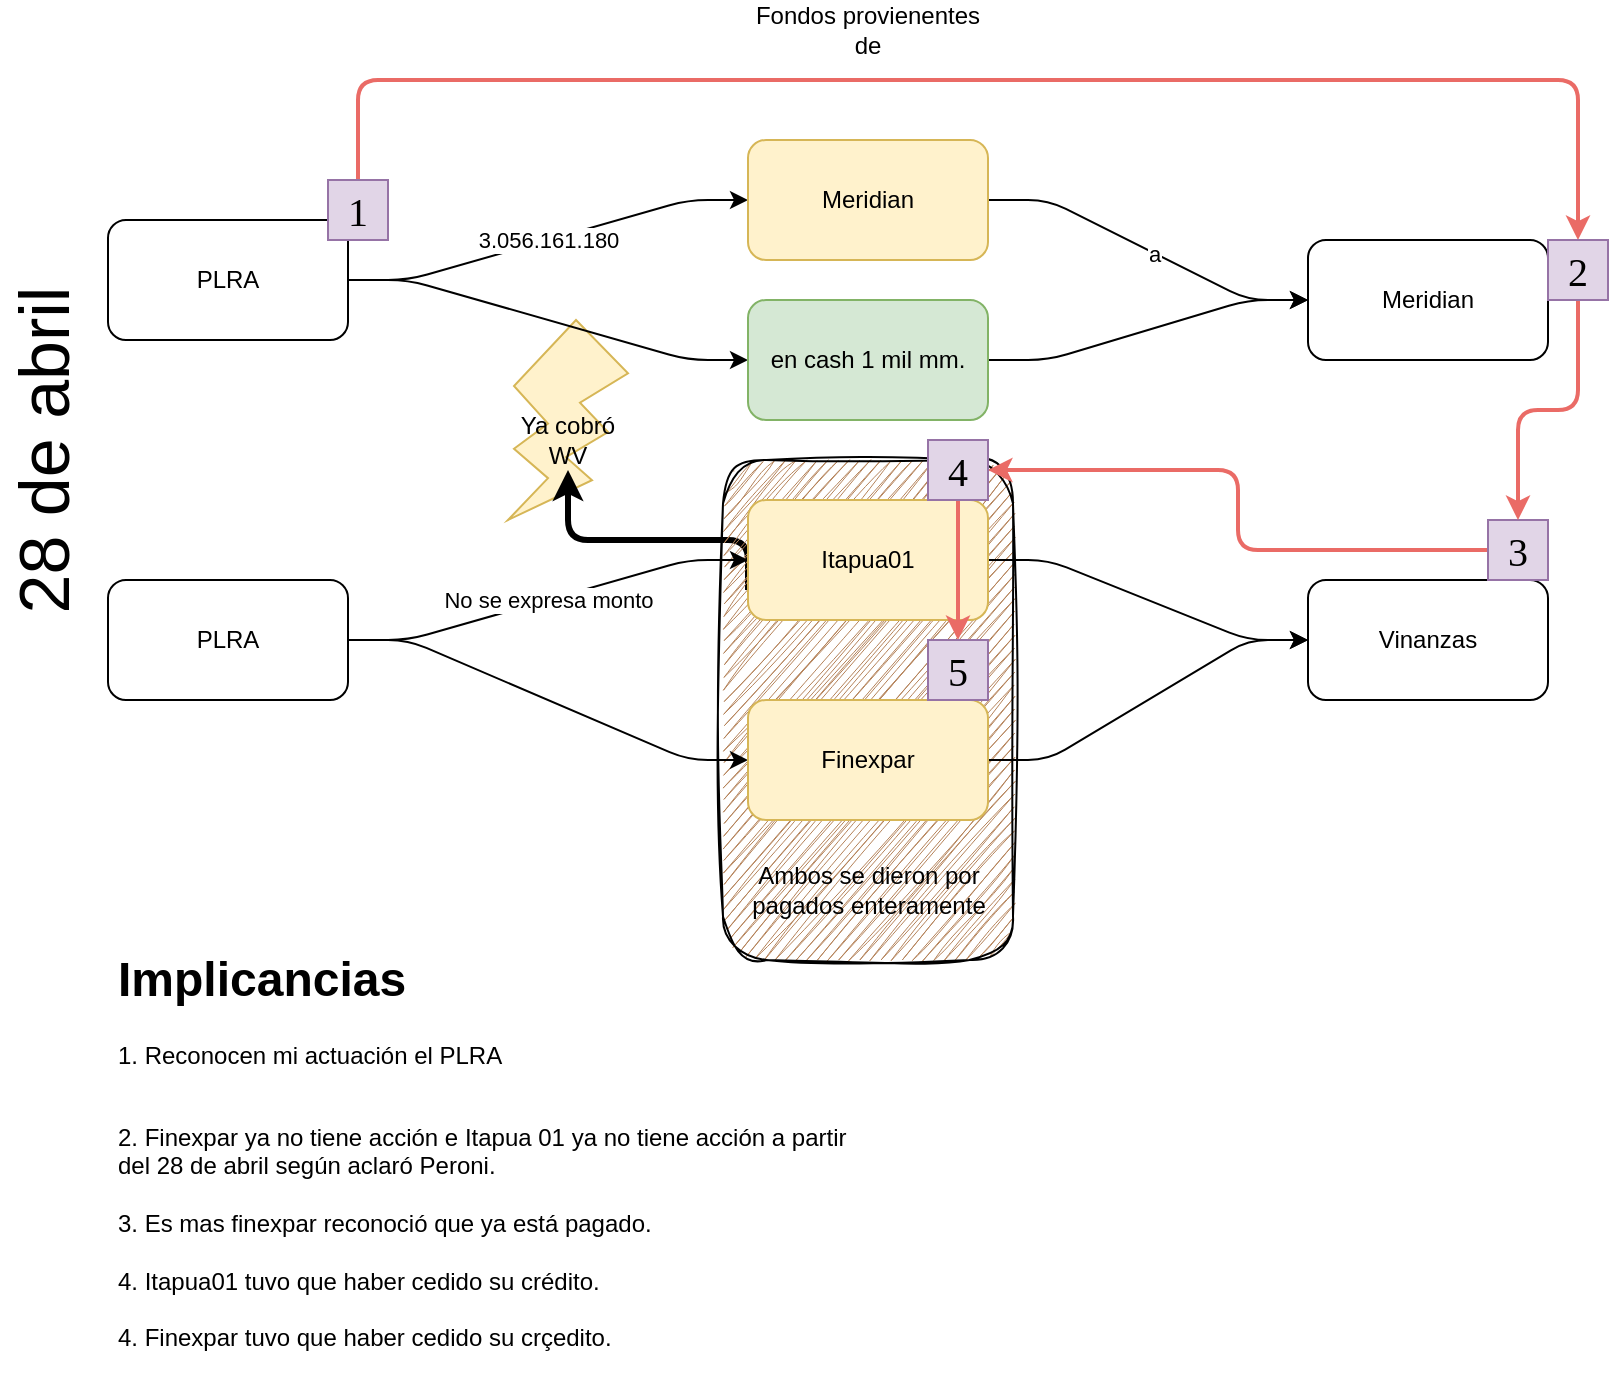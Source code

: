 <mxfile version="21.6.6" type="github">
  <diagram name="Página-1" id="rslMsC20Onptic1OCOGN">
    <mxGraphModel dx="1434" dy="755" grid="1" gridSize="10" guides="1" tooltips="1" connect="1" arrows="1" fold="1" page="1" pageScale="1" pageWidth="850" pageHeight="1100" math="0" shadow="0">
      <root>
        <mxCell id="0" />
        <mxCell id="1" parent="0" />
        <mxCell id="QSxY1Z9GzGt5NTgHkNYr-14" value="" style="verticalLabelPosition=bottom;verticalAlign=top;html=1;shape=mxgraph.basic.flash;fillColor=#fff2cc;strokeColor=#d6b656;" vertex="1" parent="1">
          <mxGeometry x="280" y="170" width="60" height="100" as="geometry" />
        </mxCell>
        <mxCell id="QSxY1Z9GzGt5NTgHkNYr-12" style="edgeStyle=orthogonalEdgeStyle;rounded=1;orthogonalLoop=1;jettySize=auto;html=1;exitX=0;exitY=0.75;exitDx=0;exitDy=0;strokeWidth=3;" edge="1" parent="1" source="DVwxMNTtDxKVdh-1IFF6-6" target="QSxY1Z9GzGt5NTgHkNYr-13">
          <mxGeometry relative="1" as="geometry">
            <mxPoint x="310" y="230" as="targetPoint" />
            <Array as="points">
              <mxPoint x="400" y="280" />
              <mxPoint x="310" y="280" />
            </Array>
          </mxGeometry>
        </mxCell>
        <mxCell id="QSxY1Z9GzGt5NTgHkNYr-10" value="" style="rounded=1;whiteSpace=wrap;html=1;gradientColor=none;sketch=1;curveFitting=1;jiggle=2;fillColor=#b5835a;" vertex="1" parent="1">
          <mxGeometry x="387.5" y="240" width="145" height="250" as="geometry" />
        </mxCell>
        <mxCell id="DVwxMNTtDxKVdh-1IFF6-3" value="&lt;div&gt;3.056.161.180&lt;/div&gt;" style="edgeStyle=entityRelationEdgeStyle;rounded=1;orthogonalLoop=1;jettySize=auto;html=1;strokeColor=default;" parent="1" source="DVwxMNTtDxKVdh-1IFF6-1" target="DVwxMNTtDxKVdh-1IFF6-2" edge="1">
          <mxGeometry relative="1" as="geometry" />
        </mxCell>
        <mxCell id="DVwxMNTtDxKVdh-1IFF6-17" style="edgeStyle=entityRelationEdgeStyle;rounded=1;orthogonalLoop=1;jettySize=auto;html=1;exitX=1;exitY=0.5;exitDx=0;exitDy=0;entryX=0;entryY=0.5;entryDx=0;entryDy=0;strokeColor=default;" parent="1" source="DVwxMNTtDxKVdh-1IFF6-1" target="DVwxMNTtDxKVdh-1IFF6-15" edge="1">
          <mxGeometry relative="1" as="geometry" />
        </mxCell>
        <mxCell id="DVwxMNTtDxKVdh-1IFF6-1" value="PLRA" style="rounded=1;whiteSpace=wrap;html=1;" parent="1" vertex="1">
          <mxGeometry x="80" y="120" width="120" height="60" as="geometry" />
        </mxCell>
        <mxCell id="DVwxMNTtDxKVdh-1IFF6-10" value="" style="edgeStyle=entityRelationEdgeStyle;rounded=1;orthogonalLoop=1;jettySize=auto;html=1;strokeColor=default;" parent="1" source="DVwxMNTtDxKVdh-1IFF6-2" target="DVwxMNTtDxKVdh-1IFF6-9" edge="1">
          <mxGeometry relative="1" as="geometry" />
        </mxCell>
        <mxCell id="DVwxMNTtDxKVdh-1IFF6-12" value="a" style="edgeLabel;html=1;align=center;verticalAlign=middle;resizable=0;points=[];" parent="DVwxMNTtDxKVdh-1IFF6-10" vertex="1" connectable="0">
          <mxGeometry x="0.037" relative="1" as="geometry">
            <mxPoint as="offset" />
          </mxGeometry>
        </mxCell>
        <mxCell id="DVwxMNTtDxKVdh-1IFF6-2" value="Meridian" style="rounded=1;whiteSpace=wrap;html=1;fillColor=#fff2cc;strokeColor=#d6b656;" parent="1" vertex="1">
          <mxGeometry x="400" y="80" width="120" height="60" as="geometry" />
        </mxCell>
        <mxCell id="DVwxMNTtDxKVdh-1IFF6-7" value="No se expresa monto" style="edgeStyle=entityRelationEdgeStyle;rounded=1;orthogonalLoop=1;jettySize=auto;html=1;strokeColor=default;" parent="1" source="DVwxMNTtDxKVdh-1IFF6-4" target="DVwxMNTtDxKVdh-1IFF6-6" edge="1">
          <mxGeometry relative="1" as="geometry" />
        </mxCell>
        <mxCell id="DVwxMNTtDxKVdh-1IFF6-23" style="edgeStyle=entityRelationEdgeStyle;rounded=1;orthogonalLoop=1;jettySize=auto;html=1;exitX=1;exitY=0.5;exitDx=0;exitDy=0;entryX=0;entryY=0.5;entryDx=0;entryDy=0;strokeColor=default;" parent="1" source="DVwxMNTtDxKVdh-1IFF6-4" target="DVwxMNTtDxKVdh-1IFF6-21" edge="1">
          <mxGeometry relative="1" as="geometry" />
        </mxCell>
        <mxCell id="DVwxMNTtDxKVdh-1IFF6-4" value="PLRA" style="rounded=1;whiteSpace=wrap;html=1;" parent="1" vertex="1">
          <mxGeometry x="80" y="300" width="120" height="60" as="geometry" />
        </mxCell>
        <mxCell id="DVwxMNTtDxKVdh-1IFF6-20" value="" style="edgeStyle=entityRelationEdgeStyle;rounded=1;orthogonalLoop=1;jettySize=auto;html=1;strokeColor=default;" parent="1" source="DVwxMNTtDxKVdh-1IFF6-6" target="DVwxMNTtDxKVdh-1IFF6-19" edge="1">
          <mxGeometry relative="1" as="geometry" />
        </mxCell>
        <mxCell id="DVwxMNTtDxKVdh-1IFF6-6" value="Itapua01" style="rounded=1;whiteSpace=wrap;html=1;fillColor=#fff2cc;strokeColor=#d6b656;" parent="1" vertex="1">
          <mxGeometry x="400" y="260" width="120" height="60" as="geometry" />
        </mxCell>
        <mxCell id="DVwxMNTtDxKVdh-1IFF6-9" value="Meridian" style="rounded=1;whiteSpace=wrap;html=1;" parent="1" vertex="1">
          <mxGeometry x="680" y="130" width="120" height="60" as="geometry" />
        </mxCell>
        <mxCell id="DVwxMNTtDxKVdh-1IFF6-11" value="Fondos provienentes de" style="text;html=1;strokeColor=none;fillColor=none;align=center;verticalAlign=middle;whiteSpace=wrap;rounded=0;" parent="1" vertex="1">
          <mxGeometry x="395" y="10" width="130" height="30" as="geometry" />
        </mxCell>
        <mxCell id="DVwxMNTtDxKVdh-1IFF6-18" style="edgeStyle=entityRelationEdgeStyle;rounded=1;orthogonalLoop=1;jettySize=auto;html=1;exitX=1;exitY=0.5;exitDx=0;exitDy=0;entryX=0;entryY=0.5;entryDx=0;entryDy=0;strokeColor=default;" parent="1" source="DVwxMNTtDxKVdh-1IFF6-15" target="DVwxMNTtDxKVdh-1IFF6-9" edge="1">
          <mxGeometry relative="1" as="geometry" />
        </mxCell>
        <mxCell id="DVwxMNTtDxKVdh-1IFF6-15" value="en cash 1 mil mm." style="rounded=1;whiteSpace=wrap;html=1;fillColor=#d5e8d4;strokeColor=#82b366;" parent="1" vertex="1">
          <mxGeometry x="400" y="160" width="120" height="60" as="geometry" />
        </mxCell>
        <mxCell id="DVwxMNTtDxKVdh-1IFF6-19" value="Vinanzas" style="rounded=1;whiteSpace=wrap;html=1;" parent="1" vertex="1">
          <mxGeometry x="680" y="300" width="120" height="60" as="geometry" />
        </mxCell>
        <mxCell id="DVwxMNTtDxKVdh-1IFF6-24" style="edgeStyle=entityRelationEdgeStyle;rounded=1;orthogonalLoop=1;jettySize=auto;html=1;exitX=1;exitY=0.5;exitDx=0;exitDy=0;entryX=0;entryY=0.5;entryDx=0;entryDy=0;strokeColor=default;" parent="1" source="DVwxMNTtDxKVdh-1IFF6-21" target="DVwxMNTtDxKVdh-1IFF6-19" edge="1">
          <mxGeometry relative="1" as="geometry" />
        </mxCell>
        <mxCell id="DVwxMNTtDxKVdh-1IFF6-21" value="Finexpar" style="rounded=1;whiteSpace=wrap;html=1;fillColor=#fff2cc;strokeColor=#d6b656;" parent="1" vertex="1">
          <mxGeometry x="400" y="360" width="120" height="60" as="geometry" />
        </mxCell>
        <mxCell id="DVwxMNTtDxKVdh-1IFF6-26" value="&lt;h1&gt;Implicancias&lt;/h1&gt;&lt;p&gt;1. Reconocen mi actuación el PLRA&lt;br&gt;&lt;/p&gt;&lt;div&gt;&lt;br&gt;&lt;/div&gt;&lt;div&gt;2. Finexpar ya no tiene acción e Itapua 01 ya no tiene acción a partir del 28 de abril según aclaró Peroni.&lt;/div&gt;&lt;div&gt;&lt;br&gt;&lt;/div&gt;&lt;div&gt;3. Es mas finexpar reconoció que ya está pagado.&lt;br&gt;&lt;/div&gt;&lt;div&gt;&lt;br&gt;&lt;/div&gt;&lt;div&gt;4. Itapua01 tuvo que haber cedido su crédito.&lt;/div&gt;&lt;div&gt;&lt;br&gt;&lt;/div&gt;&lt;div&gt;4. Finexpar tuvo que haber cedido su crçedito.&lt;br&gt;&lt;/div&gt;" style="text;html=1;strokeColor=none;fillColor=none;spacing=5;spacingTop=-20;whiteSpace=wrap;overflow=hidden;rounded=0;" parent="1" vertex="1">
          <mxGeometry x="80" y="480" width="380" height="220" as="geometry" />
        </mxCell>
        <mxCell id="QSxY1Z9GzGt5NTgHkNYr-4" value="" style="edgeStyle=orthogonalEdgeStyle;rounded=1;orthogonalLoop=1;jettySize=auto;html=1;exitX=0.5;exitY=0;exitDx=0;exitDy=0;entryX=0.5;entryY=0;entryDx=0;entryDy=0;strokeColor=#EA6B66;strokeWidth=2;" edge="1" parent="1" source="DVwxMNTtDxKVdh-1IFF6-27" target="QSxY1Z9GzGt5NTgHkNYr-3">
          <mxGeometry relative="1" as="geometry">
            <mxPoint x="235" y="65" as="sourcePoint" />
            <mxPoint x="700" y="60" as="targetPoint" />
            <Array as="points">
              <mxPoint x="205" y="50" />
              <mxPoint x="815" y="50" />
            </Array>
          </mxGeometry>
        </mxCell>
        <mxCell id="DVwxMNTtDxKVdh-1IFF6-27" value="1" style="text;html=1;strokeColor=#9673a6;fillColor=#e1d5e7;align=center;verticalAlign=middle;whiteSpace=wrap;rounded=0;fontFamily=Lucida Console;fontSize=20;" parent="1" vertex="1">
          <mxGeometry x="190" y="100" width="30" height="30" as="geometry" />
        </mxCell>
        <mxCell id="QSxY1Z9GzGt5NTgHkNYr-6" style="edgeStyle=orthogonalEdgeStyle;rounded=1;orthogonalLoop=1;jettySize=auto;html=1;exitX=0;exitY=0.5;exitDx=0;exitDy=0;entryX=1;entryY=0.5;entryDx=0;entryDy=0;strokeColor=#EA6B66;strokeWidth=2;" edge="1" parent="1" source="DVwxMNTtDxKVdh-1IFF6-28" target="DVwxMNTtDxKVdh-1IFF6-30">
          <mxGeometry relative="1" as="geometry" />
        </mxCell>
        <mxCell id="DVwxMNTtDxKVdh-1IFF6-28" value="3" style="text;html=1;strokeColor=#9673a6;fillColor=#e1d5e7;align=center;verticalAlign=middle;whiteSpace=wrap;rounded=0;fontFamily=Lucida Console;fontSize=20;" parent="1" vertex="1">
          <mxGeometry x="770" y="270" width="30" height="30" as="geometry" />
        </mxCell>
        <mxCell id="DVwxMNTtDxKVdh-1IFF6-33" value="" style="edgeStyle=orthogonalEdgeStyle;rounded=1;orthogonalLoop=1;jettySize=auto;html=1;strokeColor=#EA6B66;strokeWidth=2;" parent="1" source="DVwxMNTtDxKVdh-1IFF6-30" target="DVwxMNTtDxKVdh-1IFF6-32" edge="1">
          <mxGeometry relative="1" as="geometry" />
        </mxCell>
        <mxCell id="DVwxMNTtDxKVdh-1IFF6-30" value="4" style="text;html=1;strokeColor=#9673a6;fillColor=#e1d5e7;align=center;verticalAlign=middle;whiteSpace=wrap;rounded=0;fontFamily=Lucida Console;fontSize=20;" parent="1" vertex="1">
          <mxGeometry x="490" y="230" width="30" height="30" as="geometry" />
        </mxCell>
        <mxCell id="DVwxMNTtDxKVdh-1IFF6-32" value="5" style="text;html=1;strokeColor=#9673a6;fillColor=#e1d5e7;align=center;verticalAlign=middle;whiteSpace=wrap;rounded=0;fontFamily=Lucida Console;fontSize=20;" parent="1" vertex="1">
          <mxGeometry x="490" y="330" width="30" height="30" as="geometry" />
        </mxCell>
        <mxCell id="QSxY1Z9GzGt5NTgHkNYr-9" style="edgeStyle=orthogonalEdgeStyle;rounded=1;orthogonalLoop=1;jettySize=auto;html=1;exitX=0.5;exitY=1;exitDx=0;exitDy=0;entryX=0.5;entryY=0;entryDx=0;entryDy=0;strokeColor=#EA6B66;strokeWidth=2;" edge="1" parent="1" source="QSxY1Z9GzGt5NTgHkNYr-3" target="DVwxMNTtDxKVdh-1IFF6-28">
          <mxGeometry relative="1" as="geometry" />
        </mxCell>
        <mxCell id="QSxY1Z9GzGt5NTgHkNYr-3" value="2" style="text;html=1;strokeColor=#9673a6;fillColor=#e1d5e7;align=center;verticalAlign=middle;whiteSpace=wrap;rounded=0;fontFamily=Lucida Console;fontSize=20;" vertex="1" parent="1">
          <mxGeometry x="800" y="130" width="30" height="30" as="geometry" />
        </mxCell>
        <mxCell id="QSxY1Z9GzGt5NTgHkNYr-7" value="28 de abril" style="text;html=1;strokeColor=none;fillColor=none;align=center;verticalAlign=middle;whiteSpace=wrap;rounded=0;strokeWidth=0;fontSize=35;rotation=-90;" vertex="1" parent="1">
          <mxGeometry x="-70" y="220" width="235" height="30" as="geometry" />
        </mxCell>
        <mxCell id="QSxY1Z9GzGt5NTgHkNYr-8" value="Ambos se dieron por pagados enteramente" style="text;html=1;strokeColor=none;fillColor=none;align=center;verticalAlign=middle;whiteSpace=wrap;rounded=0;" vertex="1" parent="1">
          <mxGeometry x="387.5" y="440" width="145" height="30" as="geometry" />
        </mxCell>
        <mxCell id="QSxY1Z9GzGt5NTgHkNYr-13" value="Ya cobró WV" style="text;html=1;strokeColor=none;fillColor=none;align=center;verticalAlign=middle;whiteSpace=wrap;rounded=0;" vertex="1" parent="1">
          <mxGeometry x="280" y="215" width="60" height="30" as="geometry" />
        </mxCell>
      </root>
    </mxGraphModel>
  </diagram>
</mxfile>
